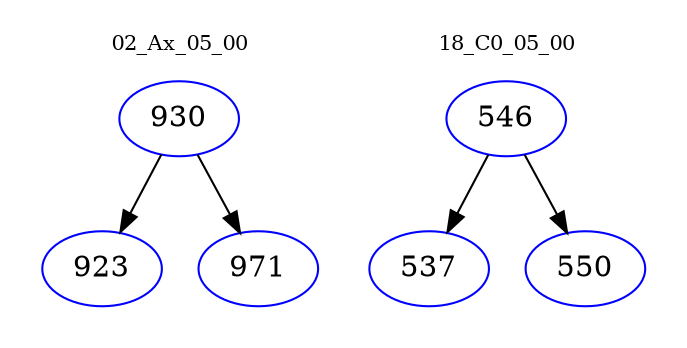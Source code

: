 digraph{
subgraph cluster_0 {
color = white
label = "02_Ax_05_00";
fontsize=10;
T0_930 [label="930", color="blue"]
T0_930 -> T0_923 [color="black"]
T0_923 [label="923", color="blue"]
T0_930 -> T0_971 [color="black"]
T0_971 [label="971", color="blue"]
}
subgraph cluster_1 {
color = white
label = "18_C0_05_00";
fontsize=10;
T1_546 [label="546", color="blue"]
T1_546 -> T1_537 [color="black"]
T1_537 [label="537", color="blue"]
T1_546 -> T1_550 [color="black"]
T1_550 [label="550", color="blue"]
}
}
